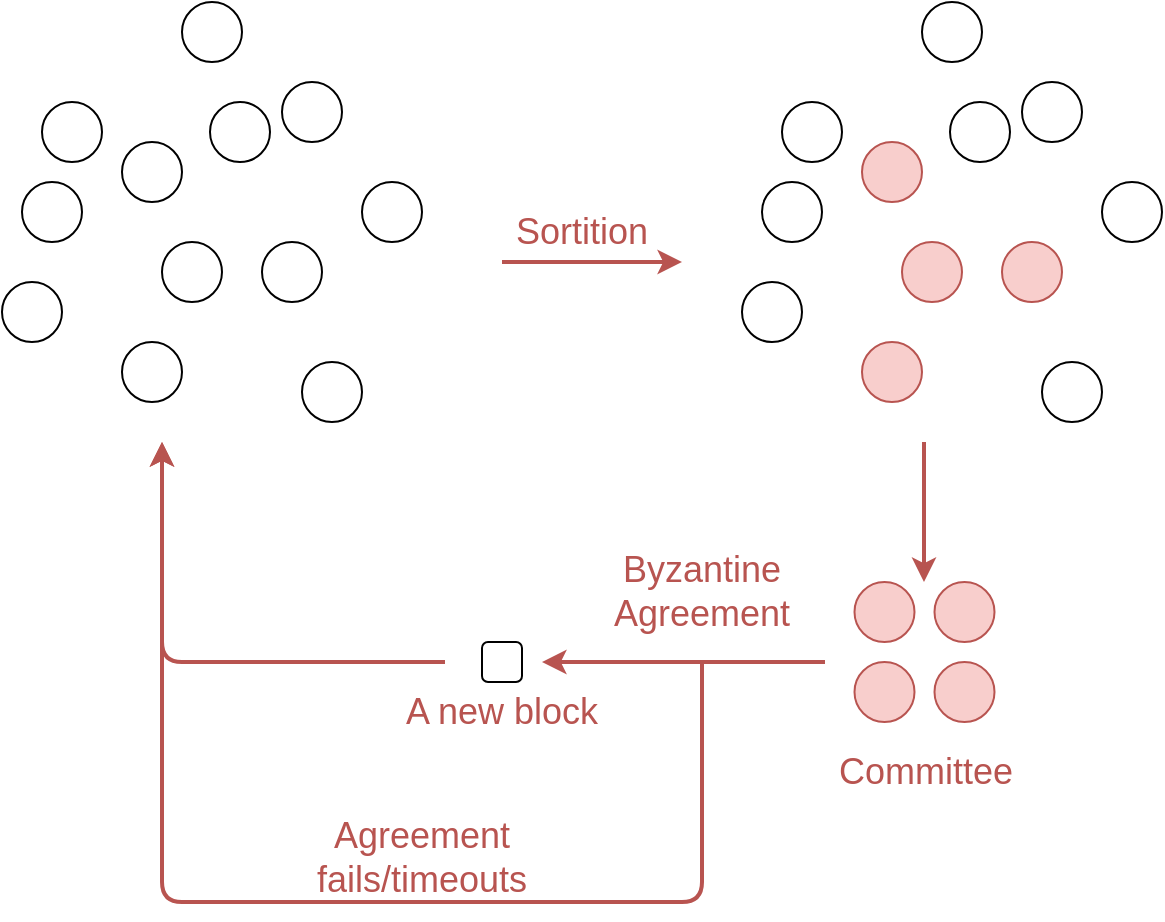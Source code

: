 <mxfile version="13.0.3" type="device"><diagram id="Wj4lwLenxesH-8zWeCi-" name="Page-1"><mxGraphModel dx="1186" dy="875" grid="1" gridSize="10" guides="1" tooltips="1" connect="1" arrows="1" fold="1" page="1" pageScale="1" pageWidth="827" pageHeight="1169" math="0" shadow="0"><root><mxCell id="0"/><mxCell id="1" parent="0"/><mxCell id="X7VUpzM1G8LX-Widazdv-1" value="" style="ellipse;whiteSpace=wrap;html=1;aspect=fixed;" parent="1" vertex="1"><mxGeometry x="300" y="280" width="30" height="30" as="geometry"/></mxCell><mxCell id="X7VUpzM1G8LX-Widazdv-2" value="" style="ellipse;whiteSpace=wrap;html=1;aspect=fixed;" parent="1" vertex="1"><mxGeometry x="290" y="320" width="30" height="30" as="geometry"/></mxCell><mxCell id="X7VUpzM1G8LX-Widazdv-3" value="" style="ellipse;whiteSpace=wrap;html=1;aspect=fixed;" parent="1" vertex="1"><mxGeometry x="360" y="350" width="30" height="30" as="geometry"/></mxCell><mxCell id="X7VUpzM1G8LX-Widazdv-4" value="" style="ellipse;whiteSpace=wrap;html=1;aspect=fixed;" parent="1" vertex="1"><mxGeometry x="384" y="280" width="30" height="30" as="geometry"/></mxCell><mxCell id="X7VUpzM1G8LX-Widazdv-5" value="" style="ellipse;whiteSpace=wrap;html=1;aspect=fixed;" parent="1" vertex="1"><mxGeometry x="340" y="300" width="30" height="30" as="geometry"/></mxCell><mxCell id="X7VUpzM1G8LX-Widazdv-6" value="" style="ellipse;whiteSpace=wrap;html=1;aspect=fixed;" parent="1" vertex="1"><mxGeometry x="370" y="230" width="30" height="30" as="geometry"/></mxCell><mxCell id="X7VUpzM1G8LX-Widazdv-7" value="" style="ellipse;whiteSpace=wrap;html=1;aspect=fixed;" parent="1" vertex="1"><mxGeometry x="460" y="320" width="30" height="30" as="geometry"/></mxCell><mxCell id="X7VUpzM1G8LX-Widazdv-8" value="" style="ellipse;whiteSpace=wrap;html=1;aspect=fixed;" parent="1" vertex="1"><mxGeometry x="410" y="350" width="30" height="30" as="geometry"/></mxCell><mxCell id="X7VUpzM1G8LX-Widazdv-9" value="" style="ellipse;whiteSpace=wrap;html=1;aspect=fixed;" parent="1" vertex="1"><mxGeometry x="430" y="410" width="30" height="30" as="geometry"/></mxCell><mxCell id="X7VUpzM1G8LX-Widazdv-10" value="" style="ellipse;whiteSpace=wrap;html=1;aspect=fixed;" parent="1" vertex="1"><mxGeometry x="340" y="400" width="30" height="30" as="geometry"/></mxCell><mxCell id="X7VUpzM1G8LX-Widazdv-11" value="" style="ellipse;whiteSpace=wrap;html=1;aspect=fixed;" parent="1" vertex="1"><mxGeometry x="280" y="370" width="30" height="30" as="geometry"/></mxCell><mxCell id="X7VUpzM1G8LX-Widazdv-12" value="" style="ellipse;whiteSpace=wrap;html=1;aspect=fixed;" parent="1" vertex="1"><mxGeometry x="420" y="270" width="30" height="30" as="geometry"/></mxCell><mxCell id="X7VUpzM1G8LX-Widazdv-13" value="" style="endArrow=classic;html=1;strokeWidth=2;fillColor=#f8cecc;strokeColor=#b85450;" parent="1" edge="1"><mxGeometry width="50" height="50" relative="1" as="geometry"><mxPoint x="530" y="360" as="sourcePoint"/><mxPoint x="620" y="360" as="targetPoint"/></mxGeometry></mxCell><mxCell id="X7VUpzM1G8LX-Widazdv-14" value="" style="ellipse;whiteSpace=wrap;html=1;aspect=fixed;" parent="1" vertex="1"><mxGeometry x="670" y="280" width="30" height="30" as="geometry"/></mxCell><mxCell id="X7VUpzM1G8LX-Widazdv-15" value="" style="ellipse;whiteSpace=wrap;html=1;aspect=fixed;" parent="1" vertex="1"><mxGeometry x="660" y="320" width="30" height="30" as="geometry"/></mxCell><mxCell id="X7VUpzM1G8LX-Widazdv-16" value="" style="ellipse;whiteSpace=wrap;html=1;aspect=fixed;fillColor=#f8cecc;strokeColor=#b85450;" parent="1" vertex="1"><mxGeometry x="730" y="350" width="30" height="30" as="geometry"/></mxCell><mxCell id="X7VUpzM1G8LX-Widazdv-17" value="" style="ellipse;whiteSpace=wrap;html=1;aspect=fixed;" parent="1" vertex="1"><mxGeometry x="754" y="280" width="30" height="30" as="geometry"/></mxCell><mxCell id="X7VUpzM1G8LX-Widazdv-18" value="" style="ellipse;whiteSpace=wrap;html=1;aspect=fixed;fillColor=#f8cecc;strokeColor=#b85450;" parent="1" vertex="1"><mxGeometry x="710" y="300" width="30" height="30" as="geometry"/></mxCell><mxCell id="X7VUpzM1G8LX-Widazdv-19" value="" style="ellipse;whiteSpace=wrap;html=1;aspect=fixed;" parent="1" vertex="1"><mxGeometry x="740" y="230" width="30" height="30" as="geometry"/></mxCell><mxCell id="X7VUpzM1G8LX-Widazdv-20" value="" style="ellipse;whiteSpace=wrap;html=1;aspect=fixed;" parent="1" vertex="1"><mxGeometry x="830" y="320" width="30" height="30" as="geometry"/></mxCell><mxCell id="X7VUpzM1G8LX-Widazdv-21" value="" style="ellipse;whiteSpace=wrap;html=1;aspect=fixed;fillColor=#f8cecc;strokeColor=#b85450;" parent="1" vertex="1"><mxGeometry x="780" y="350" width="30" height="30" as="geometry"/></mxCell><mxCell id="X7VUpzM1G8LX-Widazdv-22" value="" style="ellipse;whiteSpace=wrap;html=1;aspect=fixed;" parent="1" vertex="1"><mxGeometry x="800" y="410" width="30" height="30" as="geometry"/></mxCell><mxCell id="X7VUpzM1G8LX-Widazdv-23" value="" style="ellipse;whiteSpace=wrap;html=1;aspect=fixed;fillColor=#f8cecc;strokeColor=#b85450;" parent="1" vertex="1"><mxGeometry x="710" y="400" width="30" height="30" as="geometry"/></mxCell><mxCell id="X7VUpzM1G8LX-Widazdv-24" value="" style="ellipse;whiteSpace=wrap;html=1;aspect=fixed;" parent="1" vertex="1"><mxGeometry x="650" y="370" width="30" height="30" as="geometry"/></mxCell><mxCell id="X7VUpzM1G8LX-Widazdv-25" value="" style="ellipse;whiteSpace=wrap;html=1;aspect=fixed;" parent="1" vertex="1"><mxGeometry x="790" y="270" width="30" height="30" as="geometry"/></mxCell><mxCell id="X7VUpzM1G8LX-Widazdv-27" value="&lt;font color=&quot;#b85450&quot; style=&quot;font-size: 18px&quot;&gt;Committee&lt;/font&gt;" style="text;html=1;strokeColor=none;fillColor=none;align=center;verticalAlign=middle;whiteSpace=wrap;rounded=0;fontSize=18;" parent="1" vertex="1"><mxGeometry x="692.5" y="600" width="97.5" height="30" as="geometry"/></mxCell><mxCell id="BdeI9YikIKoMz6XEGMvH-3" value="" style="endArrow=classic;html=1;fillColor=#f8cecc;strokeColor=#b85450;strokeWidth=2;" edge="1" parent="1"><mxGeometry width="50" height="50" relative="1" as="geometry"><mxPoint x="741" y="450" as="sourcePoint"/><mxPoint x="741" y="520" as="targetPoint"/></mxGeometry></mxCell><mxCell id="BdeI9YikIKoMz6XEGMvH-4" value="" style="ellipse;whiteSpace=wrap;html=1;aspect=fixed;fillColor=#f8cecc;strokeColor=#b85450;" vertex="1" parent="1"><mxGeometry x="706.25" y="520" width="30" height="30" as="geometry"/></mxCell><mxCell id="BdeI9YikIKoMz6XEGMvH-5" value="" style="ellipse;whiteSpace=wrap;html=1;aspect=fixed;fillColor=#f8cecc;strokeColor=#b85450;" vertex="1" parent="1"><mxGeometry x="746.25" y="560" width="30" height="30" as="geometry"/></mxCell><mxCell id="BdeI9YikIKoMz6XEGMvH-6" value="" style="ellipse;whiteSpace=wrap;html=1;aspect=fixed;fillColor=#f8cecc;strokeColor=#b85450;" vertex="1" parent="1"><mxGeometry x="746.25" y="520" width="30" height="30" as="geometry"/></mxCell><mxCell id="BdeI9YikIKoMz6XEGMvH-7" value="" style="ellipse;whiteSpace=wrap;html=1;aspect=fixed;fillColor=#f8cecc;strokeColor=#b85450;" vertex="1" parent="1"><mxGeometry x="706.25" y="560" width="30" height="30" as="geometry"/></mxCell><mxCell id="BdeI9YikIKoMz6XEGMvH-9" value="" style="endArrow=classic;html=1;fillColor=#f8cecc;strokeColor=#b85450;strokeWidth=2;" edge="1" parent="1"><mxGeometry width="50" height="50" relative="1" as="geometry"><mxPoint x="691.5" y="560" as="sourcePoint"/><mxPoint x="550" y="560" as="targetPoint"/></mxGeometry></mxCell><mxCell id="BdeI9YikIKoMz6XEGMvH-10" value="&lt;font color=&quot;#b85450&quot; style=&quot;font-size: 18px&quot;&gt;Byzantine Agreement&lt;/font&gt;" style="text;html=1;strokeColor=none;fillColor=none;align=center;verticalAlign=middle;whiteSpace=wrap;rounded=0;fontSize=18;" vertex="1" parent="1"><mxGeometry x="590" y="510" width="80" height="30" as="geometry"/></mxCell><mxCell id="BdeI9YikIKoMz6XEGMvH-11" value="" style="rounded=1;whiteSpace=wrap;html=1;" vertex="1" parent="1"><mxGeometry x="520" y="550" width="20" height="20" as="geometry"/></mxCell><mxCell id="BdeI9YikIKoMz6XEGMvH-12" value="&lt;font color=&quot;#b85450&quot; style=&quot;font-size: 18px&quot;&gt;A new block&lt;/font&gt;" style="text;html=1;strokeColor=none;fillColor=none;align=center;verticalAlign=middle;whiteSpace=wrap;rounded=0;fontSize=18;" vertex="1" parent="1"><mxGeometry x="480" y="570" width="100" height="30" as="geometry"/></mxCell><mxCell id="BdeI9YikIKoMz6XEGMvH-13" value="" style="endArrow=classic;html=1;fillColor=#f8cecc;strokeColor=#b85450;strokeWidth=2;" edge="1" parent="1"><mxGeometry width="50" height="50" relative="1" as="geometry"><mxPoint x="501.5" y="560" as="sourcePoint"/><mxPoint x="360" y="450" as="targetPoint"/><Array as="points"><mxPoint x="360" y="560"/></Array></mxGeometry></mxCell><mxCell id="BdeI9YikIKoMz6XEGMvH-14" value="&lt;font color=&quot;#b85450&quot; style=&quot;font-size: 18px&quot;&gt;Sortition&lt;/font&gt;" style="text;html=1;strokeColor=none;fillColor=none;align=center;verticalAlign=middle;whiteSpace=wrap;rounded=0;fontSize=18;" vertex="1" parent="1"><mxGeometry x="530" y="330" width="80" height="30" as="geometry"/></mxCell><mxCell id="BdeI9YikIKoMz6XEGMvH-15" value="" style="endArrow=classic;html=1;strokeWidth=2;fillColor=#f8cecc;strokeColor=#b85450;" edge="1" parent="1"><mxGeometry width="50" height="50" relative="1" as="geometry"><mxPoint x="630" y="560" as="sourcePoint"/><mxPoint x="360" y="450" as="targetPoint"/><Array as="points"><mxPoint x="630" y="680"/><mxPoint x="360" y="680"/></Array></mxGeometry></mxCell><mxCell id="BdeI9YikIKoMz6XEGMvH-16" value="&lt;div&gt;&lt;span style=&quot;font-size: 18px&quot;&gt;&lt;font face=&quot;helvetica&quot;&gt;Agreement fails/timeouts&lt;/font&gt;&lt;/span&gt;&lt;/div&gt;" style="text;whiteSpace=wrap;html=1;fontColor=#B85450;align=center;" vertex="1" parent="1"><mxGeometry x="420" y="630" width="140" height="50" as="geometry"/></mxCell></root></mxGraphModel></diagram></mxfile>